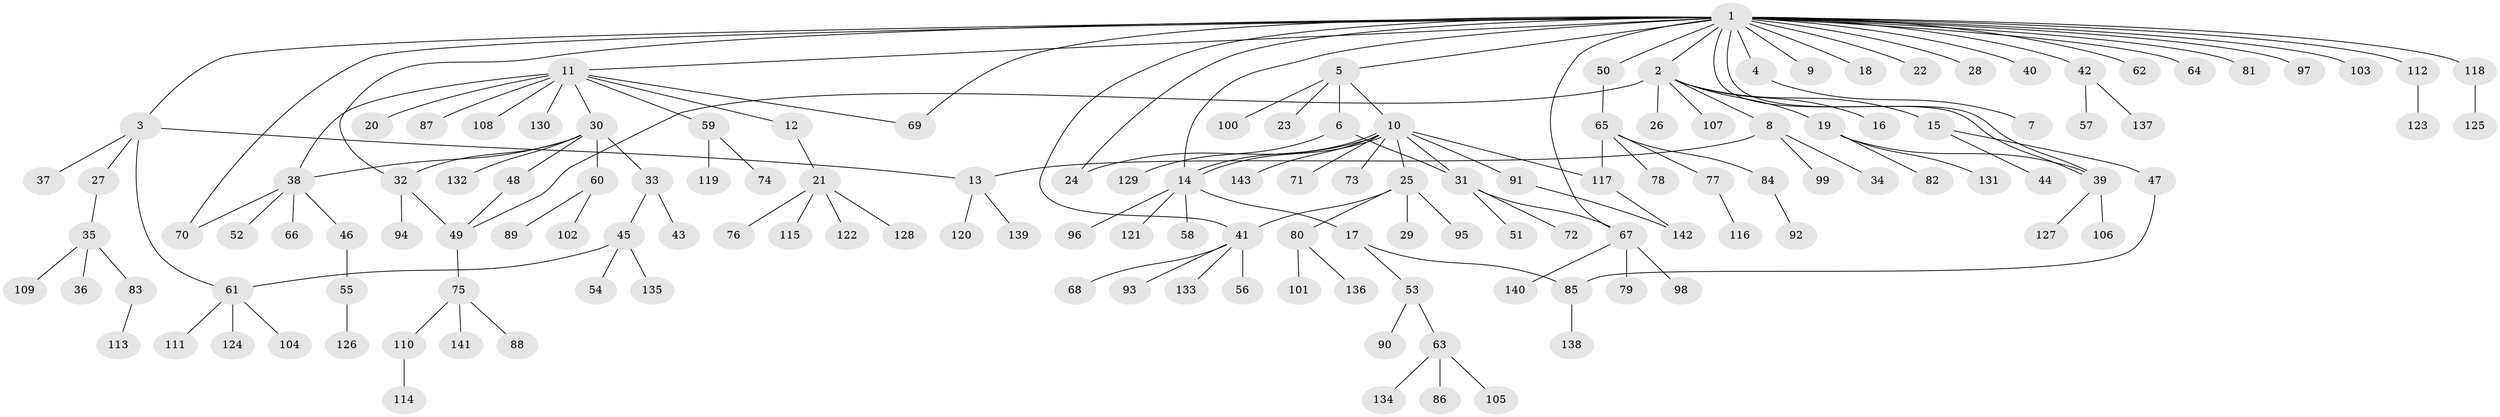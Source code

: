// coarse degree distribution, {14: 0.011627906976744186, 7: 0.011627906976744186, 4: 0.10465116279069768, 1: 0.5, 2: 0.18604651162790697, 3: 0.10465116279069768, 5: 0.046511627906976744, 8: 0.011627906976744186, 9: 0.011627906976744186, 6: 0.011627906976744186}
// Generated by graph-tools (version 1.1) at 2025/50/03/04/25 22:50:32]
// undirected, 143 vertices, 161 edges
graph export_dot {
  node [color=gray90,style=filled];
  1;
  2;
  3;
  4;
  5;
  6;
  7;
  8;
  9;
  10;
  11;
  12;
  13;
  14;
  15;
  16;
  17;
  18;
  19;
  20;
  21;
  22;
  23;
  24;
  25;
  26;
  27;
  28;
  29;
  30;
  31;
  32;
  33;
  34;
  35;
  36;
  37;
  38;
  39;
  40;
  41;
  42;
  43;
  44;
  45;
  46;
  47;
  48;
  49;
  50;
  51;
  52;
  53;
  54;
  55;
  56;
  57;
  58;
  59;
  60;
  61;
  62;
  63;
  64;
  65;
  66;
  67;
  68;
  69;
  70;
  71;
  72;
  73;
  74;
  75;
  76;
  77;
  78;
  79;
  80;
  81;
  82;
  83;
  84;
  85;
  86;
  87;
  88;
  89;
  90;
  91;
  92;
  93;
  94;
  95;
  96;
  97;
  98;
  99;
  100;
  101;
  102;
  103;
  104;
  105;
  106;
  107;
  108;
  109;
  110;
  111;
  112;
  113;
  114;
  115;
  116;
  117;
  118;
  119;
  120;
  121;
  122;
  123;
  124;
  125;
  126;
  127;
  128;
  129;
  130;
  131;
  132;
  133;
  134;
  135;
  136;
  137;
  138;
  139;
  140;
  141;
  142;
  143;
  1 -- 2;
  1 -- 3;
  1 -- 4;
  1 -- 5;
  1 -- 9;
  1 -- 11;
  1 -- 14;
  1 -- 18;
  1 -- 22;
  1 -- 24;
  1 -- 28;
  1 -- 32;
  1 -- 39;
  1 -- 39;
  1 -- 40;
  1 -- 41;
  1 -- 42;
  1 -- 50;
  1 -- 62;
  1 -- 64;
  1 -- 67;
  1 -- 69;
  1 -- 70;
  1 -- 81;
  1 -- 97;
  1 -- 103;
  1 -- 112;
  1 -- 118;
  2 -- 8;
  2 -- 15;
  2 -- 16;
  2 -- 19;
  2 -- 26;
  2 -- 49;
  2 -- 107;
  3 -- 13;
  3 -- 27;
  3 -- 37;
  3 -- 61;
  4 -- 7;
  5 -- 6;
  5 -- 10;
  5 -- 23;
  5 -- 100;
  6 -- 31;
  6 -- 129;
  8 -- 13;
  8 -- 34;
  8 -- 99;
  10 -- 14;
  10 -- 14;
  10 -- 24;
  10 -- 25;
  10 -- 31;
  10 -- 71;
  10 -- 73;
  10 -- 91;
  10 -- 117;
  10 -- 143;
  11 -- 12;
  11 -- 20;
  11 -- 30;
  11 -- 38;
  11 -- 59;
  11 -- 69;
  11 -- 87;
  11 -- 108;
  11 -- 130;
  12 -- 21;
  13 -- 120;
  13 -- 139;
  14 -- 17;
  14 -- 58;
  14 -- 96;
  14 -- 121;
  15 -- 44;
  15 -- 47;
  17 -- 53;
  17 -- 85;
  19 -- 39;
  19 -- 82;
  19 -- 131;
  21 -- 76;
  21 -- 115;
  21 -- 122;
  21 -- 128;
  25 -- 29;
  25 -- 41;
  25 -- 80;
  25 -- 95;
  27 -- 35;
  30 -- 32;
  30 -- 33;
  30 -- 38;
  30 -- 48;
  30 -- 60;
  30 -- 132;
  31 -- 51;
  31 -- 67;
  31 -- 72;
  32 -- 49;
  32 -- 94;
  33 -- 43;
  33 -- 45;
  35 -- 36;
  35 -- 83;
  35 -- 109;
  38 -- 46;
  38 -- 52;
  38 -- 66;
  38 -- 70;
  39 -- 106;
  39 -- 127;
  41 -- 56;
  41 -- 68;
  41 -- 93;
  41 -- 133;
  42 -- 57;
  42 -- 137;
  45 -- 54;
  45 -- 61;
  45 -- 135;
  46 -- 55;
  47 -- 85;
  48 -- 49;
  49 -- 75;
  50 -- 65;
  53 -- 63;
  53 -- 90;
  55 -- 126;
  59 -- 74;
  59 -- 119;
  60 -- 89;
  60 -- 102;
  61 -- 104;
  61 -- 111;
  61 -- 124;
  63 -- 86;
  63 -- 105;
  63 -- 134;
  65 -- 77;
  65 -- 78;
  65 -- 84;
  65 -- 117;
  67 -- 79;
  67 -- 98;
  67 -- 140;
  75 -- 88;
  75 -- 110;
  75 -- 141;
  77 -- 116;
  80 -- 101;
  80 -- 136;
  83 -- 113;
  84 -- 92;
  85 -- 138;
  91 -- 142;
  110 -- 114;
  112 -- 123;
  117 -- 142;
  118 -- 125;
}
